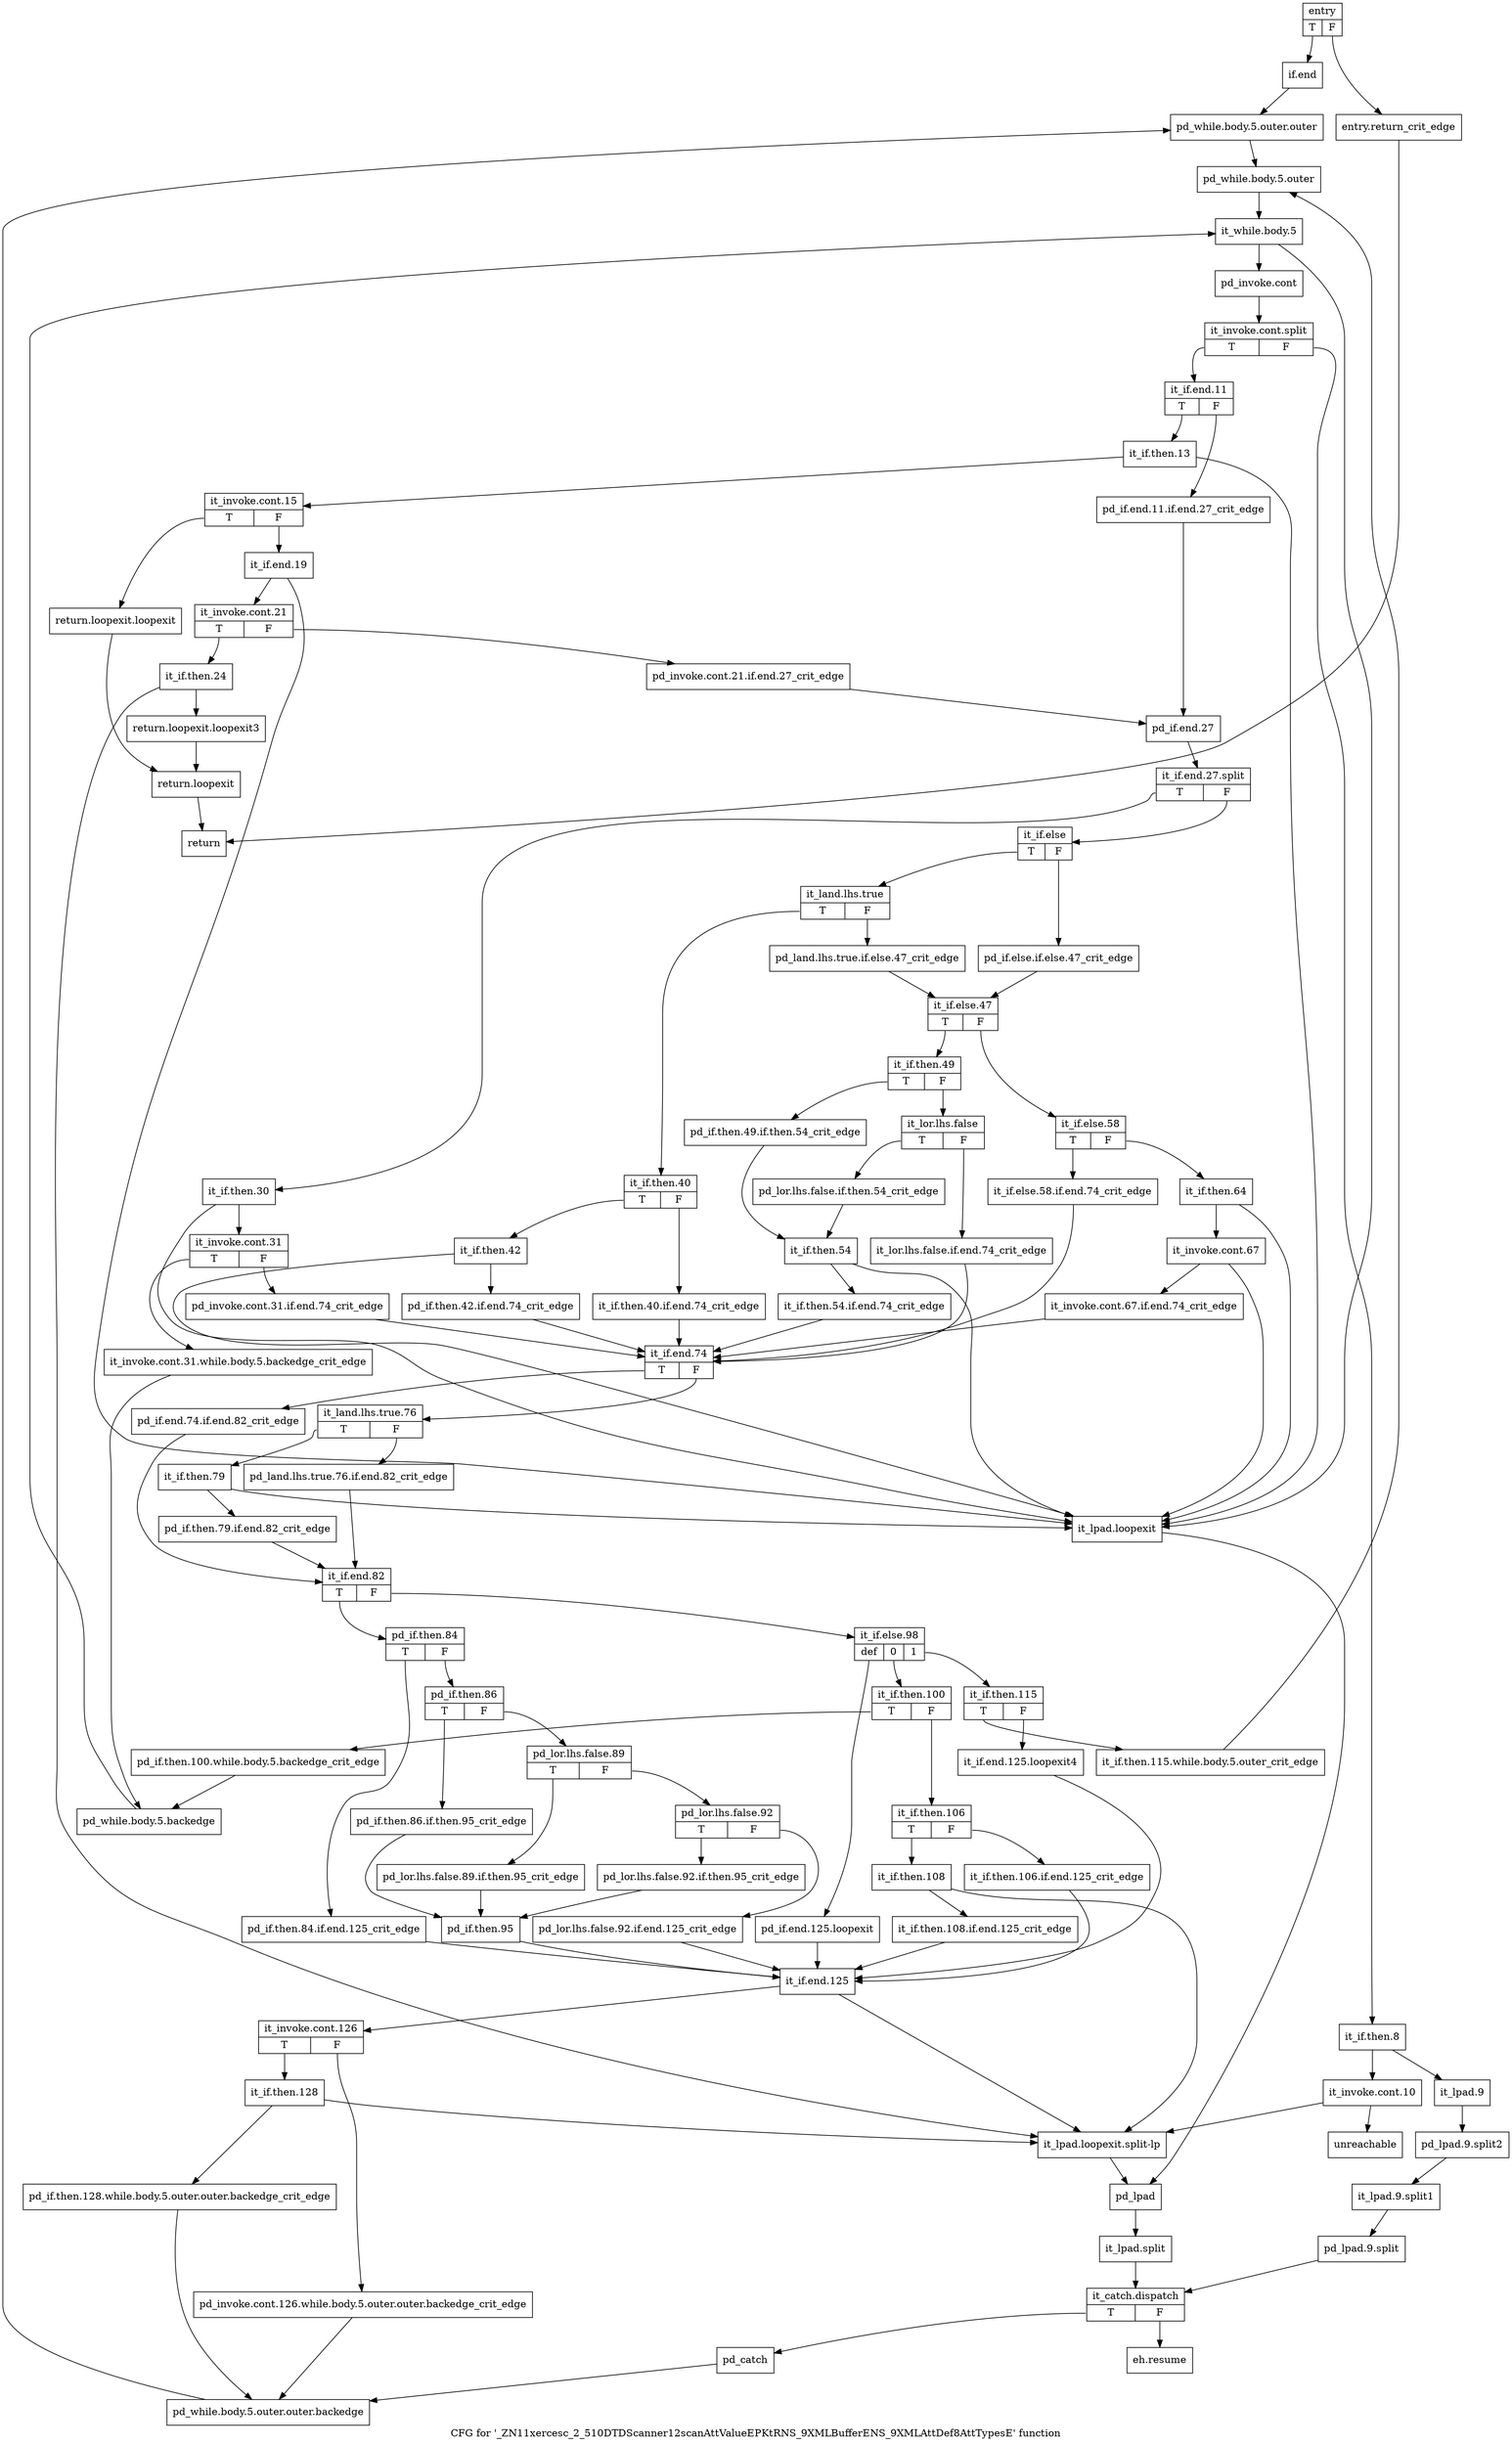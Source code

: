digraph "CFG for '_ZN11xercesc_2_510DTDScanner12scanAttValueEPKtRNS_9XMLBufferENS_9XMLAttDef8AttTypesE' function" {
	label="CFG for '_ZN11xercesc_2_510DTDScanner12scanAttValueEPKtRNS_9XMLBufferENS_9XMLAttDef8AttTypesE' function";

	Node0x314e330 [shape=record,label="{entry|{<s0>T|<s1>F}}"];
	Node0x314e330:s0 -> Node0x314e3d0;
	Node0x314e330:s1 -> Node0x314e380;
	Node0x314e380 [shape=record,label="{entry.return_crit_edge}"];
	Node0x314e380 -> Node0x315ba70;
	Node0x314e3d0 [shape=record,label="{if.end}"];
	Node0x314e3d0 -> Node0x314e420;
	Node0x314e420 [shape=record,label="{pd_while.body.5.outer.outer}"];
	Node0x314e420 -> Node0x315a080;
	Node0x315a080 [shape=record,label="{pd_while.body.5.outer}"];
	Node0x315a080 -> Node0x315a0d0;
	Node0x315a0d0 [shape=record,label="{it_while.body.5}"];
	Node0x315a0d0 -> Node0x315a120;
	Node0x315a0d0 -> Node0x315a210;
	Node0x315a120 [shape=record,label="{pd_invoke.cont}"];
	Node0x315a120 -> Node0xa896550;
	Node0xa896550 [shape=record,label="{it_invoke.cont.split|{<s0>T|<s1>F}}"];
	Node0xa896550:s0 -> Node0x315a3f0;
	Node0xa896550:s1 -> Node0x315a170;
	Node0x315a170 [shape=record,label="{it_if.then.8}"];
	Node0x315a170 -> Node0x315a1c0;
	Node0x315a170 -> Node0x315a300;
	Node0x315a1c0 [shape=record,label="{it_invoke.cont.10}"];
	Node0x315a1c0 -> Node0x315bb10;
	Node0x315a1c0 -> Node0x315a260;
	Node0x315a210 [shape=record,label="{it_lpad.loopexit}"];
	Node0x315a210 -> Node0x315a2b0;
	Node0x315a260 [shape=record,label="{it_lpad.loopexit.split-lp}"];
	Node0x315a260 -> Node0x315a2b0;
	Node0x315a2b0 [shape=record,label="{pd_lpad}"];
	Node0x315a2b0 -> Node0xa8978b0;
	Node0xa8978b0 [shape=record,label="{it_lpad.split}"];
	Node0xa8978b0 -> Node0x315a350;
	Node0x315a300 [shape=record,label="{it_lpad.9}"];
	Node0x315a300 -> Node0xa897390;
	Node0xa897390 [shape=record,label="{pd_lpad.9.split2}"];
	Node0xa897390 -> Node0xa870920;
	Node0xa870920 [shape=record,label="{it_lpad.9.split1}"];
	Node0xa870920 -> Node0xa844d40;
	Node0xa844d40 [shape=record,label="{pd_lpad.9.split}"];
	Node0xa844d40 -> Node0x315a350;
	Node0x315a350 [shape=record,label="{it_catch.dispatch|{<s0>T|<s1>F}}"];
	Node0x315a350:s0 -> Node0x315a3a0;
	Node0x315a350:s1 -> Node0x315bac0;
	Node0x315a3a0 [shape=record,label="{pd_catch}"];
	Node0x315a3a0 -> Node0x315b890;
	Node0x315a3f0 [shape=record,label="{it_if.end.11|{<s0>T|<s1>F}}"];
	Node0x315a3f0:s0 -> Node0x315a490;
	Node0x315a3f0:s1 -> Node0x315a440;
	Node0x315a440 [shape=record,label="{pd_if.end.11.if.end.27_crit_edge}"];
	Node0x315a440 -> Node0x315a670;
	Node0x315a490 [shape=record,label="{it_if.then.13}"];
	Node0x315a490 -> Node0x315a4e0;
	Node0x315a490 -> Node0x315a210;
	Node0x315a4e0 [shape=record,label="{it_invoke.cont.15|{<s0>T|<s1>F}}"];
	Node0x315a4e0:s0 -> Node0x315b980;
	Node0x315a4e0:s1 -> Node0x315a530;
	Node0x315a530 [shape=record,label="{it_if.end.19}"];
	Node0x315a530 -> Node0x315a580;
	Node0x315a530 -> Node0x315a210;
	Node0x315a580 [shape=record,label="{it_invoke.cont.21|{<s0>T|<s1>F}}"];
	Node0x315a580:s0 -> Node0x315a620;
	Node0x315a580:s1 -> Node0x315a5d0;
	Node0x315a5d0 [shape=record,label="{pd_invoke.cont.21.if.end.27_crit_edge}"];
	Node0x315a5d0 -> Node0x315a670;
	Node0x315a620 [shape=record,label="{it_if.then.24}"];
	Node0x315a620 -> Node0x315b9d0;
	Node0x315a620 -> Node0x315a260;
	Node0x315a670 [shape=record,label="{pd_if.end.27}"];
	Node0x315a670 -> Node0xa86be20;
	Node0xa86be20 [shape=record,label="{it_if.end.27.split|{<s0>T|<s1>F}}"];
	Node0xa86be20:s0 -> Node0x315a6c0;
	Node0xa86be20:s1 -> Node0x315a850;
	Node0x315a6c0 [shape=record,label="{it_if.then.30}"];
	Node0x315a6c0 -> Node0x315a710;
	Node0x315a6c0 -> Node0x315a210;
	Node0x315a710 [shape=record,label="{it_invoke.cont.31|{<s0>T|<s1>F}}"];
	Node0x315a710:s0 -> Node0x315a7b0;
	Node0x315a710:s1 -> Node0x315a760;
	Node0x315a760 [shape=record,label="{pd_invoke.cont.31.if.end.74_crit_edge}"];
	Node0x315a760 -> Node0x315aee0;
	Node0x315a7b0 [shape=record,label="{it_invoke.cont.31.while.body.5.backedge_crit_edge}"];
	Node0x315a7b0 -> Node0x315a800;
	Node0x315a800 [shape=record,label="{pd_while.body.5.backedge}"];
	Node0x315a800 -> Node0x315a0d0;
	Node0x315a850 [shape=record,label="{it_if.else|{<s0>T|<s1>F}}"];
	Node0x315a850:s0 -> Node0x315a8f0;
	Node0x315a850:s1 -> Node0x315a8a0;
	Node0x315a8a0 [shape=record,label="{pd_if.else.if.else.47_crit_edge}"];
	Node0x315a8a0 -> Node0x315aad0;
	Node0x315a8f0 [shape=record,label="{it_land.lhs.true|{<s0>T|<s1>F}}"];
	Node0x315a8f0:s0 -> Node0x315a990;
	Node0x315a8f0:s1 -> Node0x315a940;
	Node0x315a940 [shape=record,label="{pd_land.lhs.true.if.else.47_crit_edge}"];
	Node0x315a940 -> Node0x315aad0;
	Node0x315a990 [shape=record,label="{it_if.then.40|{<s0>T|<s1>F}}"];
	Node0x315a990:s0 -> Node0x315aa30;
	Node0x315a990:s1 -> Node0x315a9e0;
	Node0x315a9e0 [shape=record,label="{it_if.then.40.if.end.74_crit_edge}"];
	Node0x315a9e0 -> Node0x315aee0;
	Node0x315aa30 [shape=record,label="{it_if.then.42}"];
	Node0x315aa30 -> Node0x315aa80;
	Node0x315aa30 -> Node0x315a210;
	Node0x315aa80 [shape=record,label="{pd_if.then.42.if.end.74_crit_edge}"];
	Node0x315aa80 -> Node0x315aee0;
	Node0x315aad0 [shape=record,label="{it_if.else.47|{<s0>T|<s1>F}}"];
	Node0x315aad0:s0 -> Node0x315ab20;
	Node0x315aad0:s1 -> Node0x315ad50;
	Node0x315ab20 [shape=record,label="{it_if.then.49|{<s0>T|<s1>F}}"];
	Node0x315ab20:s0 -> Node0x315ab70;
	Node0x315ab20:s1 -> Node0x315abc0;
	Node0x315ab70 [shape=record,label="{pd_if.then.49.if.then.54_crit_edge}"];
	Node0x315ab70 -> Node0x315acb0;
	Node0x315abc0 [shape=record,label="{it_lor.lhs.false|{<s0>T|<s1>F}}"];
	Node0x315abc0:s0 -> Node0x315ac60;
	Node0x315abc0:s1 -> Node0x315ac10;
	Node0x315ac10 [shape=record,label="{it_lor.lhs.false.if.end.74_crit_edge}"];
	Node0x315ac10 -> Node0x315aee0;
	Node0x315ac60 [shape=record,label="{pd_lor.lhs.false.if.then.54_crit_edge}"];
	Node0x315ac60 -> Node0x315acb0;
	Node0x315acb0 [shape=record,label="{it_if.then.54}"];
	Node0x315acb0 -> Node0x315ad00;
	Node0x315acb0 -> Node0x315a210;
	Node0x315ad00 [shape=record,label="{it_if.then.54.if.end.74_crit_edge}"];
	Node0x315ad00 -> Node0x315aee0;
	Node0x315ad50 [shape=record,label="{it_if.else.58|{<s0>T|<s1>F}}"];
	Node0x315ad50:s0 -> Node0x315ada0;
	Node0x315ad50:s1 -> Node0x315adf0;
	Node0x315ada0 [shape=record,label="{it_if.else.58.if.end.74_crit_edge}"];
	Node0x315ada0 -> Node0x315aee0;
	Node0x315adf0 [shape=record,label="{it_if.then.64}"];
	Node0x315adf0 -> Node0x315ae40;
	Node0x315adf0 -> Node0x315a210;
	Node0x315ae40 [shape=record,label="{it_invoke.cont.67}"];
	Node0x315ae40 -> Node0x315ae90;
	Node0x315ae40 -> Node0x315a210;
	Node0x315ae90 [shape=record,label="{it_invoke.cont.67.if.end.74_crit_edge}"];
	Node0x315ae90 -> Node0x315aee0;
	Node0x315aee0 [shape=record,label="{it_if.end.74|{<s0>T|<s1>F}}"];
	Node0x315aee0:s0 -> Node0x315af30;
	Node0x315aee0:s1 -> Node0x315af80;
	Node0x315af30 [shape=record,label="{pd_if.end.74.if.end.82_crit_edge}"];
	Node0x315af30 -> Node0x315b0c0;
	Node0x315af80 [shape=record,label="{it_land.lhs.true.76|{<s0>T|<s1>F}}"];
	Node0x315af80:s0 -> Node0x315b020;
	Node0x315af80:s1 -> Node0x315afd0;
	Node0x315afd0 [shape=record,label="{pd_land.lhs.true.76.if.end.82_crit_edge}"];
	Node0x315afd0 -> Node0x315b0c0;
	Node0x315b020 [shape=record,label="{it_if.then.79}"];
	Node0x315b020 -> Node0x315b070;
	Node0x315b020 -> Node0x315a210;
	Node0x315b070 [shape=record,label="{pd_if.then.79.if.end.82_crit_edge}"];
	Node0x315b070 -> Node0x315b0c0;
	Node0x315b0c0 [shape=record,label="{it_if.end.82|{<s0>T|<s1>F}}"];
	Node0x315b0c0:s0 -> Node0x315b110;
	Node0x315b0c0:s1 -> Node0x315b430;
	Node0x315b110 [shape=record,label="{pd_if.then.84|{<s0>T|<s1>F}}"];
	Node0x315b110:s0 -> Node0x315b160;
	Node0x315b110:s1 -> Node0x315b1b0;
	Node0x315b160 [shape=record,label="{pd_if.then.84.if.end.125_crit_edge}"];
	Node0x315b160 -> Node0x315b7a0;
	Node0x315b1b0 [shape=record,label="{pd_if.then.86|{<s0>T|<s1>F}}"];
	Node0x315b1b0:s0 -> Node0x315b200;
	Node0x315b1b0:s1 -> Node0x315b250;
	Node0x315b200 [shape=record,label="{pd_if.then.86.if.then.95_crit_edge}"];
	Node0x315b200 -> Node0x315b3e0;
	Node0x315b250 [shape=record,label="{pd_lor.lhs.false.89|{<s0>T|<s1>F}}"];
	Node0x315b250:s0 -> Node0x315b2a0;
	Node0x315b250:s1 -> Node0x315b2f0;
	Node0x315b2a0 [shape=record,label="{pd_lor.lhs.false.89.if.then.95_crit_edge}"];
	Node0x315b2a0 -> Node0x315b3e0;
	Node0x315b2f0 [shape=record,label="{pd_lor.lhs.false.92|{<s0>T|<s1>F}}"];
	Node0x315b2f0:s0 -> Node0x315b390;
	Node0x315b2f0:s1 -> Node0x315b340;
	Node0x315b340 [shape=record,label="{pd_lor.lhs.false.92.if.end.125_crit_edge}"];
	Node0x315b340 -> Node0x315b7a0;
	Node0x315b390 [shape=record,label="{pd_lor.lhs.false.92.if.then.95_crit_edge}"];
	Node0x315b390 -> Node0x315b3e0;
	Node0x315b3e0 [shape=record,label="{pd_if.then.95}"];
	Node0x315b3e0 -> Node0x315b7a0;
	Node0x315b430 [shape=record,label="{it_if.else.98|{<s0>def|<s1>0|<s2>1}}"];
	Node0x315b430:s0 -> Node0x315b700;
	Node0x315b430:s1 -> Node0x315b480;
	Node0x315b430:s2 -> Node0x315b660;
	Node0x315b480 [shape=record,label="{it_if.then.100|{<s0>T|<s1>F}}"];
	Node0x315b480:s0 -> Node0x315b4d0;
	Node0x315b480:s1 -> Node0x315b520;
	Node0x315b4d0 [shape=record,label="{pd_if.then.100.while.body.5.backedge_crit_edge}"];
	Node0x315b4d0 -> Node0x315a800;
	Node0x315b520 [shape=record,label="{it_if.then.106|{<s0>T|<s1>F}}"];
	Node0x315b520:s0 -> Node0x315b5c0;
	Node0x315b520:s1 -> Node0x315b570;
	Node0x315b570 [shape=record,label="{it_if.then.106.if.end.125_crit_edge}"];
	Node0x315b570 -> Node0x315b7a0;
	Node0x315b5c0 [shape=record,label="{it_if.then.108}"];
	Node0x315b5c0 -> Node0x315b610;
	Node0x315b5c0 -> Node0x315a260;
	Node0x315b610 [shape=record,label="{it_if.then.108.if.end.125_crit_edge}"];
	Node0x315b610 -> Node0x315b7a0;
	Node0x315b660 [shape=record,label="{it_if.then.115|{<s0>T|<s1>F}}"];
	Node0x315b660:s0 -> Node0x315b6b0;
	Node0x315b660:s1 -> Node0x315b750;
	Node0x315b6b0 [shape=record,label="{it_if.then.115.while.body.5.outer_crit_edge}"];
	Node0x315b6b0 -> Node0x315a080;
	Node0x315b700 [shape=record,label="{pd_if.end.125.loopexit}"];
	Node0x315b700 -> Node0x315b7a0;
	Node0x315b750 [shape=record,label="{it_if.end.125.loopexit4}"];
	Node0x315b750 -> Node0x315b7a0;
	Node0x315b7a0 [shape=record,label="{it_if.end.125}"];
	Node0x315b7a0 -> Node0x315b7f0;
	Node0x315b7a0 -> Node0x315a260;
	Node0x315b7f0 [shape=record,label="{it_invoke.cont.126|{<s0>T|<s1>F}}"];
	Node0x315b7f0:s0 -> Node0x315b8e0;
	Node0x315b7f0:s1 -> Node0x315b840;
	Node0x315b840 [shape=record,label="{pd_invoke.cont.126.while.body.5.outer.outer.backedge_crit_edge}"];
	Node0x315b840 -> Node0x315b890;
	Node0x315b890 [shape=record,label="{pd_while.body.5.outer.outer.backedge}"];
	Node0x315b890 -> Node0x314e420;
	Node0x315b8e0 [shape=record,label="{it_if.then.128}"];
	Node0x315b8e0 -> Node0x315b930;
	Node0x315b8e0 -> Node0x315a260;
	Node0x315b930 [shape=record,label="{pd_if.then.128.while.body.5.outer.outer.backedge_crit_edge}"];
	Node0x315b930 -> Node0x315b890;
	Node0x315b980 [shape=record,label="{return.loopexit.loopexit}"];
	Node0x315b980 -> Node0x315ba20;
	Node0x315b9d0 [shape=record,label="{return.loopexit.loopexit3}"];
	Node0x315b9d0 -> Node0x315ba20;
	Node0x315ba20 [shape=record,label="{return.loopexit}"];
	Node0x315ba20 -> Node0x315ba70;
	Node0x315ba70 [shape=record,label="{return}"];
	Node0x315bac0 [shape=record,label="{eh.resume}"];
	Node0x315bb10 [shape=record,label="{unreachable}"];
}
